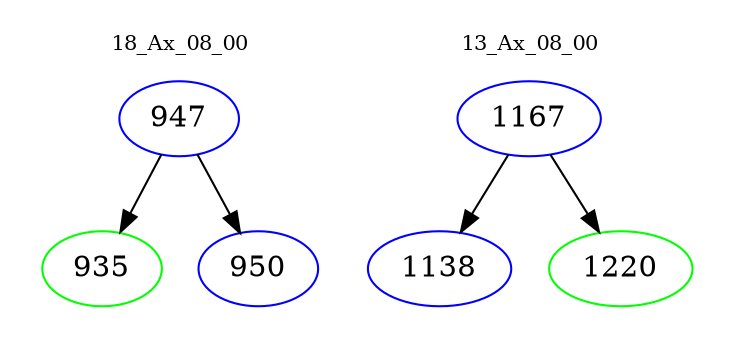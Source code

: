 digraph{
subgraph cluster_0 {
color = white
label = "18_Ax_08_00";
fontsize=10;
T0_947 [label="947", color="blue"]
T0_947 -> T0_935 [color="black"]
T0_935 [label="935", color="green"]
T0_947 -> T0_950 [color="black"]
T0_950 [label="950", color="blue"]
}
subgraph cluster_1 {
color = white
label = "13_Ax_08_00";
fontsize=10;
T1_1167 [label="1167", color="blue"]
T1_1167 -> T1_1138 [color="black"]
T1_1138 [label="1138", color="blue"]
T1_1167 -> T1_1220 [color="black"]
T1_1220 [label="1220", color="green"]
}
}
